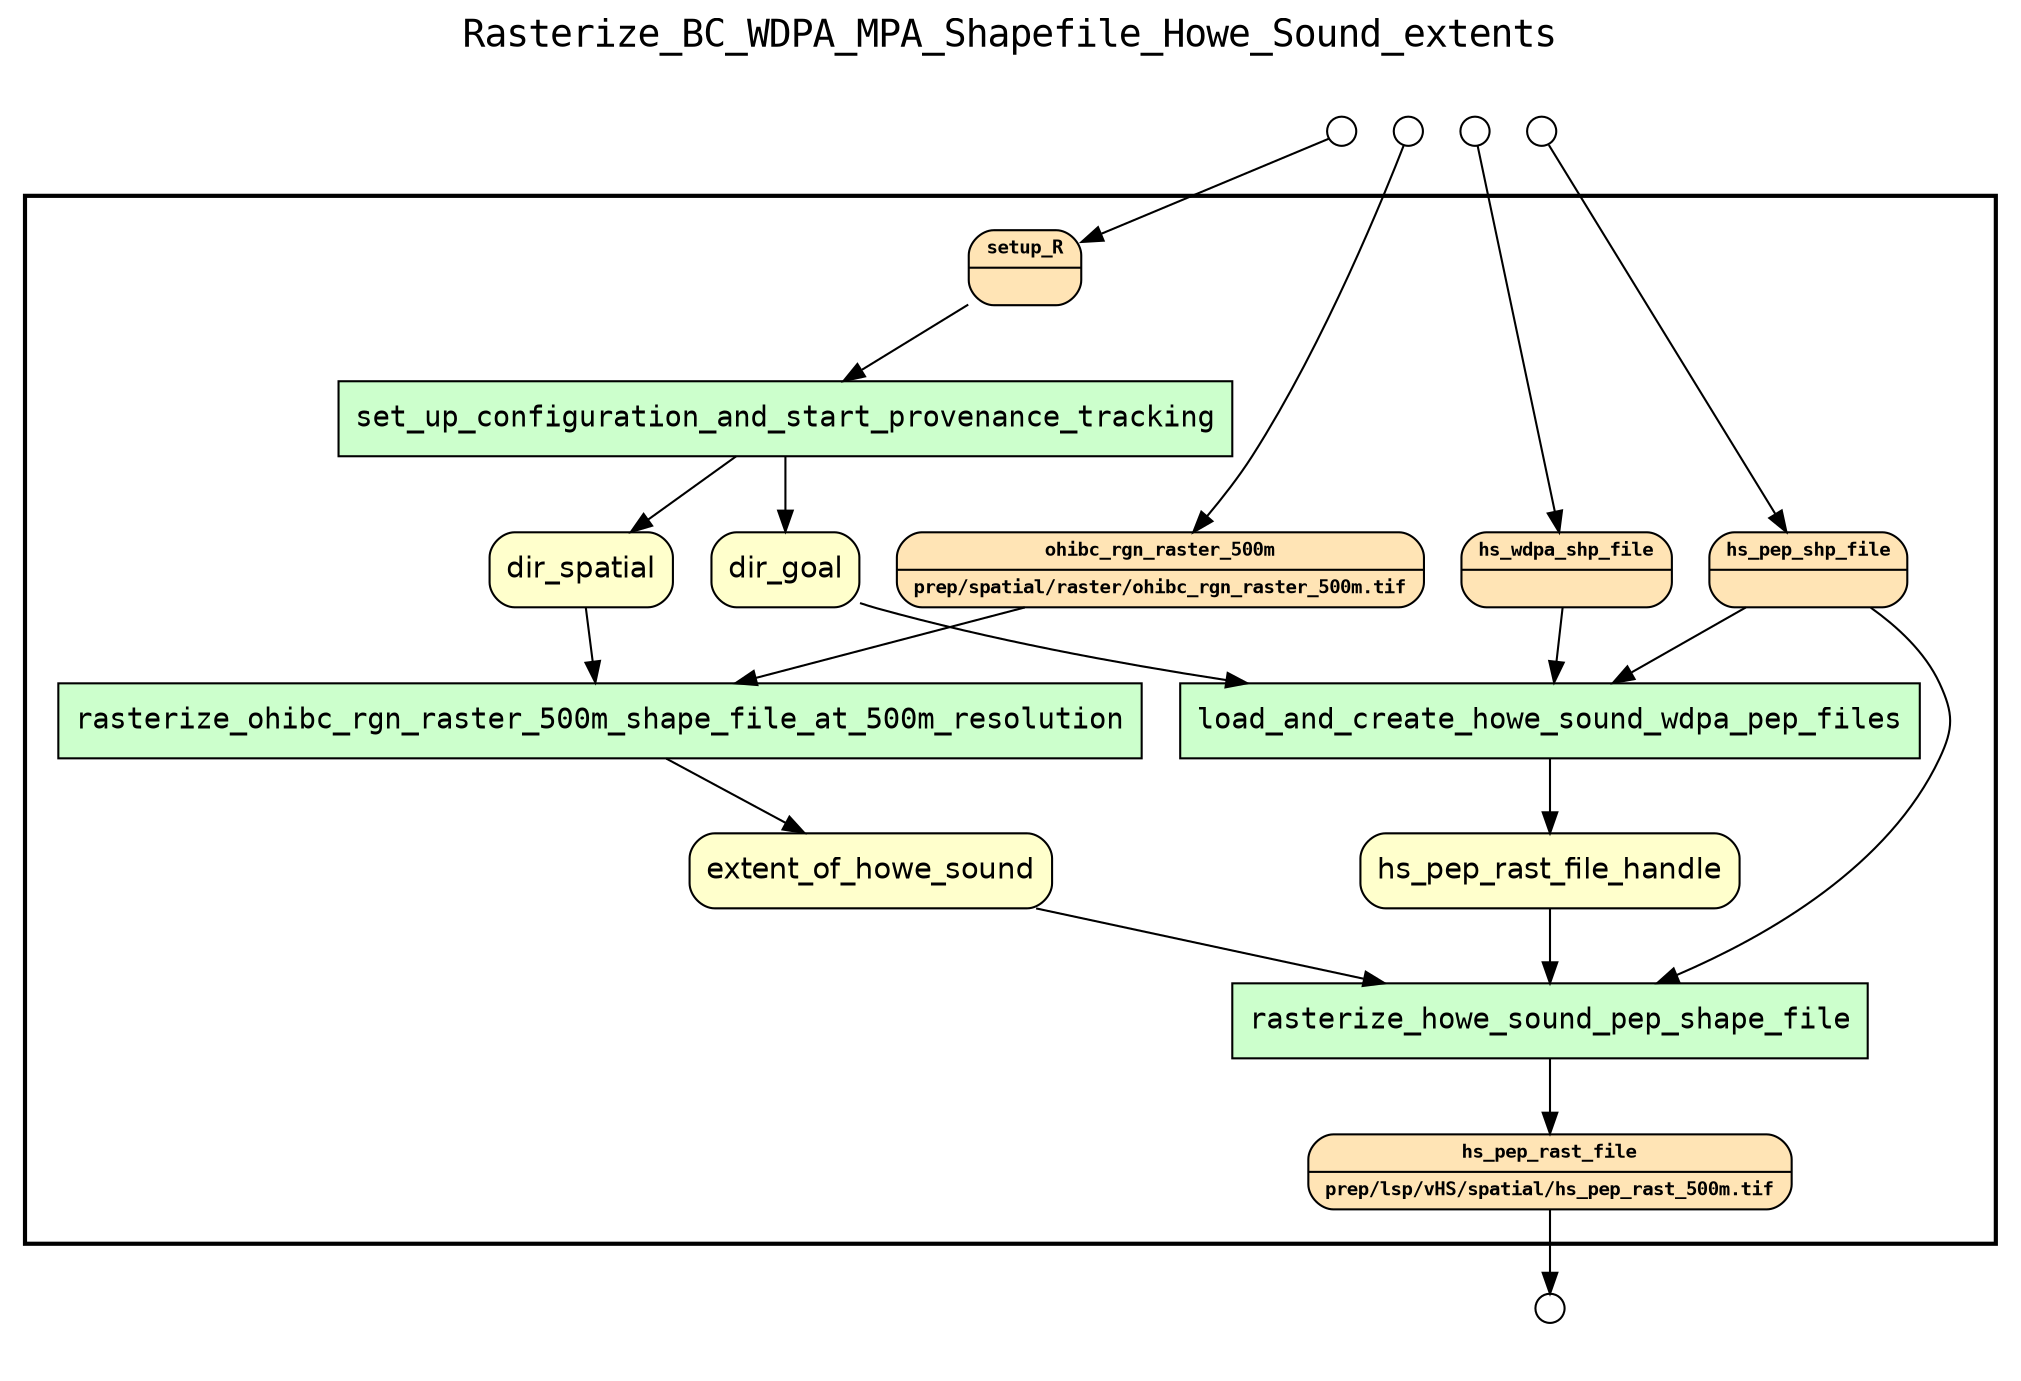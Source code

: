 
digraph yw_data_view {
rankdir=TB
fontname=Courier; fontsize=18; labelloc=t
label="Rasterize_BC_WDPA_MPA_Shapefile_Howe_Sound_extents"
subgraph cluster_workflow { label=""; color=black; penwidth=2
subgraph cluster_workflow_inner { label=""; color=white
node[shape=box style="filled" fillcolor="#CCFFCC" peripheries=1 fontname=Courier]
load_and_create_howe_sound_wdpa_pep_files
rasterize_ohibc_rgn_raster_500m_shape_file_at_500m_resolution
set_up_configuration_and_start_provenance_tracking
rasterize_howe_sound_pep_shape_file
node[shape=box style="filled" fillcolor="#CCFFCC" peripheries=1 fontname=Courier]
node[shape=box style="rounded,filled" fillcolor="#FFFFCC" peripheries=1 fontname=Helvetica]
dir_spatial
dir_goal
extent_of_howe_sound
hs_pep_rast_file_handle
node[shape=box style="rounded,filled" fillcolor="#FFE4B5" peripheries=1 fontname="Courier-Bold" fontsize=9]
setup_R[shape=record rankdir=LR label="{<f0> setup_R |<f1>}"]
ohibc_rgn_raster_500m[shape=record rankdir=LR label="{<f0> ohibc_rgn_raster_500m |<f1>prep/spatial/raster/ohibc_rgn_raster_500m.tif\l}"]
hs_wdpa_shp_file[shape=record rankdir=LR label="{<f0> hs_wdpa_shp_file |<f1>}"]
hs_pep_shp_file[shape=record rankdir=LR label="{<f0> hs_pep_shp_file |<f1>}"]
node[shape=box style="rounded,filled" fillcolor="#FFE4B5" peripheries=1 fontname="Courier-Bold" fontsize=9]
hs_pep_rast_file[shape=record rankdir=LR label="{<f0> hs_pep_rast_file |<f1>prep/lsp/vHS/spatial/hs_pep_rast_500m.tif\l}"]
node[shape=box style="rounded,filled" fillcolor="#FFFFFF" peripheries=1 fontname=Helvetica]
}}
subgraph cluster_inflows { label=""; color=white; penwidth=2
subgraph cluster_inflows_inner { label=""; color=white
node[shape=circle fillcolor="#FFFFFF" peripheries=1 width=0.2]
setup_R_inflow [label=""]
ohibc_rgn_raster_500m_inflow [label=""]
hs_wdpa_shp_file_inflow [label=""]
hs_pep_shp_file_inflow [label=""]
}}
subgraph cluster_outflows { label=""; color=white; penwidth=2
subgraph cluster_outflows_inner { label=""; color=white
node[shape=circle fillcolor="#FFFFFF" peripheries=1 width=0.2]
hs_pep_rast_file_outflow [label=""]
}}
hs_pep_rast_file_handle -> rasterize_howe_sound_pep_shape_file
hs_pep_shp_file -> rasterize_howe_sound_pep_shape_file
hs_pep_shp_file -> load_and_create_howe_sound_wdpa_pep_files
hs_wdpa_shp_file -> load_and_create_howe_sound_wdpa_pep_files
extent_of_howe_sound -> rasterize_howe_sound_pep_shape_file
ohibc_rgn_raster_500m -> rasterize_ohibc_rgn_raster_500m_shape_file_at_500m_resolution
dir_goal -> load_and_create_howe_sound_wdpa_pep_files
dir_spatial -> rasterize_ohibc_rgn_raster_500m_shape_file_at_500m_resolution
setup_R -> set_up_configuration_and_start_provenance_tracking
set_up_configuration_and_start_provenance_tracking -> dir_spatial
set_up_configuration_and_start_provenance_tracking -> dir_goal
rasterize_ohibc_rgn_raster_500m_shape_file_at_500m_resolution -> extent_of_howe_sound
load_and_create_howe_sound_wdpa_pep_files -> hs_pep_rast_file_handle
rasterize_howe_sound_pep_shape_file -> hs_pep_rast_file
setup_R_inflow -> setup_R
ohibc_rgn_raster_500m_inflow -> ohibc_rgn_raster_500m
hs_wdpa_shp_file_inflow -> hs_wdpa_shp_file
hs_pep_shp_file_inflow -> hs_pep_shp_file
hs_pep_rast_file -> hs_pep_rast_file_outflow
}

